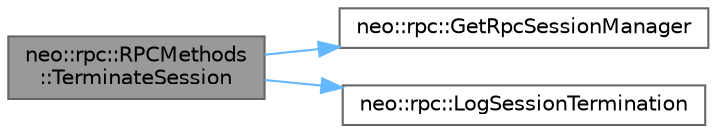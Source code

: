 digraph "neo::rpc::RPCMethods::TerminateSession"
{
 // LATEX_PDF_SIZE
  bgcolor="transparent";
  edge [fontname=Helvetica,fontsize=10,labelfontname=Helvetica,labelfontsize=10];
  node [fontname=Helvetica,fontsize=10,shape=box,height=0.2,width=0.4];
  rankdir="LR";
  Node1 [id="Node000001",label="neo::rpc::RPCMethods\l::TerminateSession",height=0.2,width=0.4,color="gray40", fillcolor="grey60", style="filled", fontcolor="black",tooltip="Terminates a session."];
  Node1 -> Node2 [id="edge1_Node000001_Node000002",color="steelblue1",style="solid",tooltip=" "];
  Node2 [id="Node000002",label="neo::rpc::GetRpcSessionManager",height=0.2,width=0.4,color="grey40", fillcolor="white", style="filled",URL="$namespaceneo_1_1rpc.html#a0e255d6e95e32967de8f4a799f9cb5f7",tooltip=" "];
  Node1 -> Node3 [id="edge2_Node000001_Node000003",color="steelblue1",style="solid",tooltip=" "];
  Node3 [id="Node000003",label="neo::rpc::LogSessionTermination",height=0.2,width=0.4,color="grey40", fillcolor="white", style="filled",URL="$namespaceneo_1_1rpc.html#a6c6e726b117d6aab99c3c11ab9f5c52a",tooltip=" "];
}

